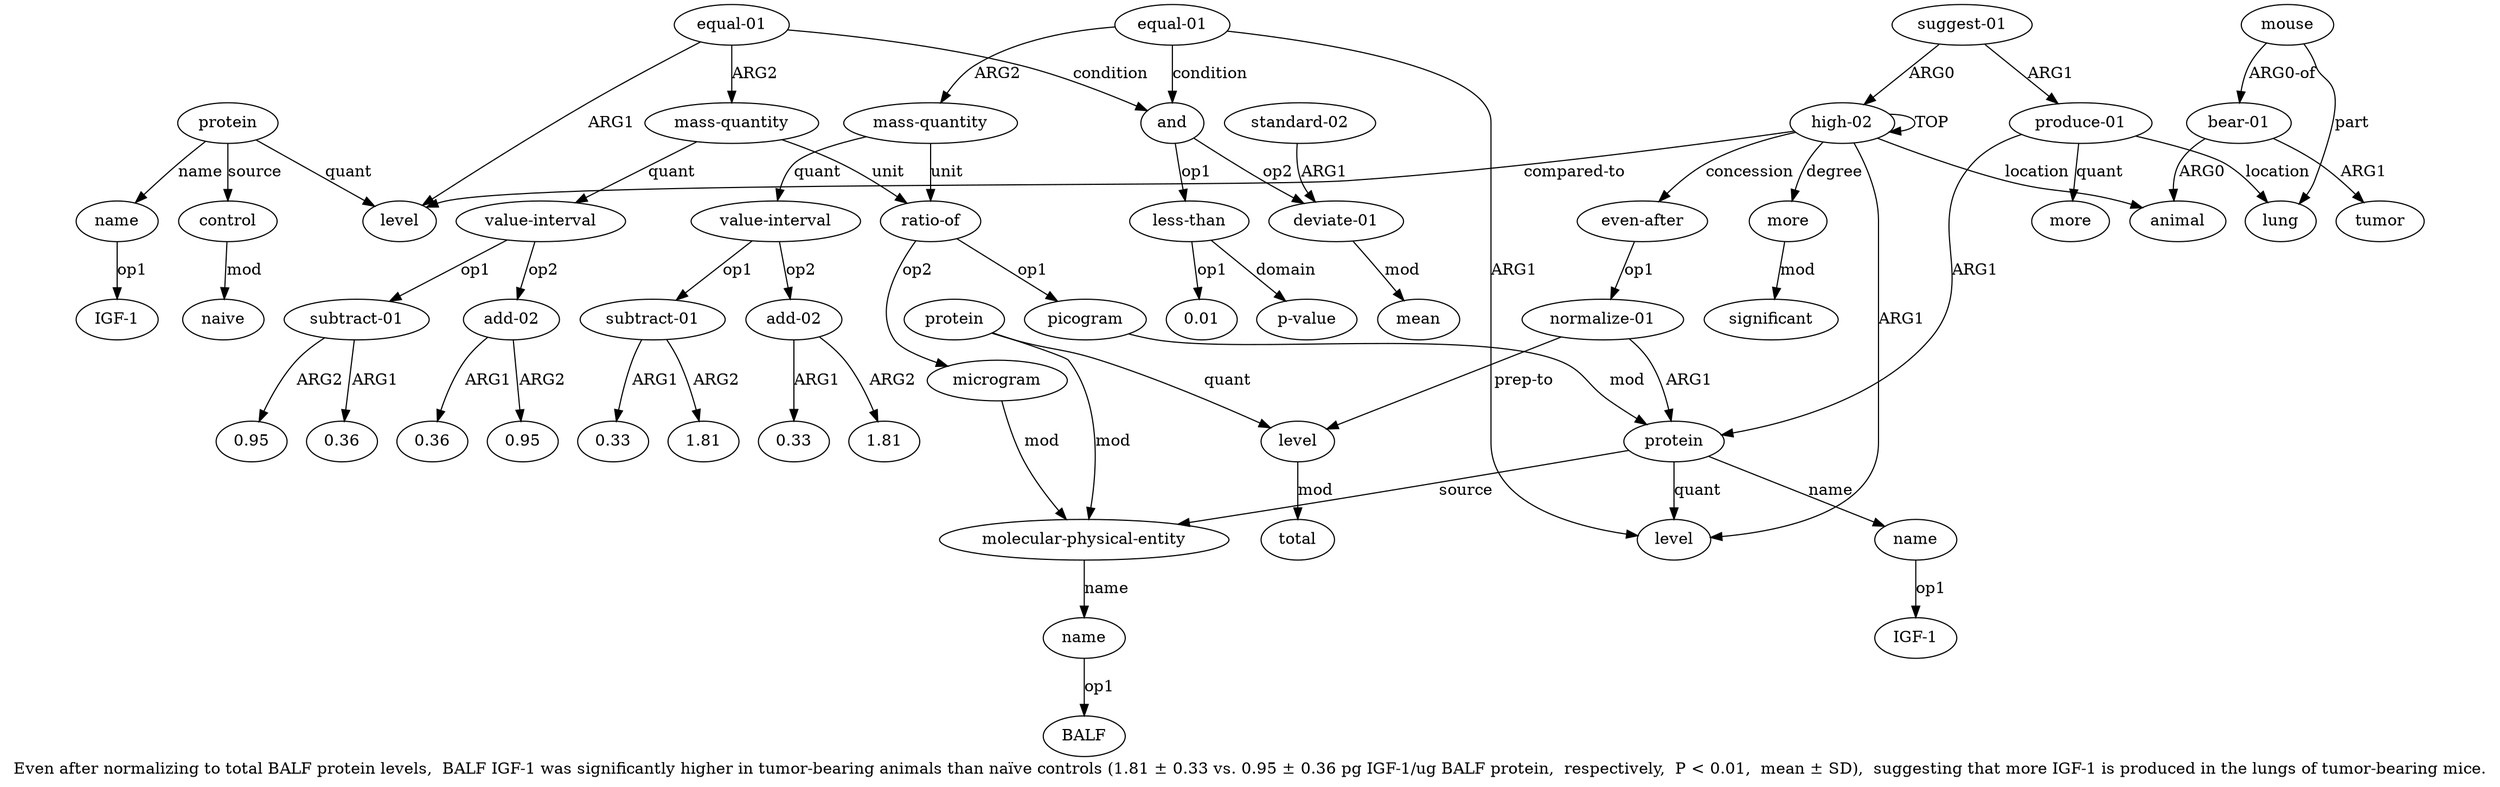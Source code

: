digraph  {
	graph [label="Even after normalizing to total BALF protein levels,  BALF IGF-1 was significantly higher in tumor-bearing animals than naïve controls (\
1.81 ± 0.33 vs. 0.95 ± 0.36 pg IGF-1/ug BALF protein,  respectively,  P < 0.01,  mean ± SD),  suggesting that more IGF-1 is produced \
in the lungs of tumor-bearing mice."];
	node [label="\N"];
	a20	 [color=black,
		gold_ind=20,
		gold_label="even-after",
		label="even-after",
		test_ind=20,
		test_label="even-after"];
	a21	 [color=black,
		gold_ind=21,
		gold_label="normalize-01",
		label="normalize-01",
		test_ind=21,
		test_label="normalize-01"];
	a20 -> a21 [key=0,
	color=black,
	gold_label=op1,
	label=op1,
	test_label=op1];
a22 [color=black,
	gold_ind=22,
	gold_label=level,
	label=level,
	test_ind=22,
	test_label=level];
a21 -> a22 [key=0,
color=black,
gold_label="prep-to",
label="prep-to",
test_label="prep-to"];
a2 [color=black,
gold_ind=2,
gold_label=protein,
label=protein,
test_ind=2,
test_label=protein];
a21 -> a2 [key=0,
color=black,
gold_label=ARG1,
label=ARG1,
test_label=ARG1];
a24 [color=black,
gold_ind=24,
gold_label=total,
label=total,
test_ind=24,
test_label=total];
a22 -> a24 [key=0,
color=black,
gold_label=mod,
label=mod,
test_label=mod];
a23 [color=black,
gold_ind=23,
gold_label=protein,
label=protein,
test_ind=23,
test_label=protein];
a23 -> a22 [key=0,
color=black,
gold_label=quant,
label=quant,
test_label=quant];
a4 [color=black,
gold_ind=4,
gold_label="molecular-physical-entity",
label="molecular-physical-entity",
test_ind=4,
test_label="molecular-physical-entity"];
a23 -> a4 [key=0,
color=black,
gold_label=mod,
label=mod,
test_label=mod];
a25 [color=black,
gold_ind=25,
gold_label=level,
label=level,
test_ind=25,
test_label=level];
a26 [color=black,
gold_ind=26,
gold_label=protein,
label=protein,
test_ind=26,
test_label=protein];
a26 -> a25 [key=0,
color=black,
gold_label=quant,
label=quant,
test_label=quant];
a27 [color=black,
gold_ind=27,
gold_label=name,
label=name,
test_ind=27,
test_label=name];
a26 -> a27 [key=0,
color=black,
gold_label=name,
label=name,
test_label=name];
a28 [color=black,
gold_ind=28,
gold_label=control,
label=control,
test_ind=28,
test_label=control];
a26 -> a28 [key=0,
color=black,
gold_label=source,
label=source,
test_label=source];
"a27 IGF-1" [color=black,
gold_ind=-1,
gold_label="IGF-1",
label="IGF-1",
test_ind=-1,
test_label="IGF-1"];
a27 -> "a27 IGF-1" [key=0,
color=black,
gold_label=op1,
label=op1,
test_label=op1];
a29 [color=black,
gold_ind=29,
gold_label=naive,
label=naive,
test_ind=29,
test_label=naive];
a28 -> a29 [key=0,
color=black,
gold_label=mod,
label=mod,
test_label=mod];
a31 [color=black,
gold_ind=31,
gold_label="mass-quantity",
label="mass-quantity",
test_ind=31,
test_label="mass-quantity"];
a32 [color=black,
gold_ind=32,
gold_label="value-interval",
label="value-interval",
test_ind=32,
test_label="value-interval"];
a31 -> a32 [key=0,
color=black,
gold_label=quant,
label=quant,
test_label=quant];
a8 [color=black,
gold_ind=8,
gold_label="ratio-of",
label="ratio-of",
test_ind=8,
test_label="ratio-of"];
a31 -> a8 [key=0,
color=black,
gold_label=unit,
label=unit,
test_label=unit];
a30 [color=black,
gold_ind=30,
gold_label="equal-01",
label="equal-01",
test_ind=30,
test_label="equal-01"];
a30 -> a25 [key=0,
color=black,
gold_label=ARG1,
label=ARG1,
test_label=ARG1];
a30 -> a31 [key=0,
color=black,
gold_label=ARG2,
label=ARG2,
test_label=ARG2];
a14 [color=black,
gold_ind=14,
gold_label=and,
label=and,
test_ind=14,
test_label=and];
a30 -> a14 [key=0,
color=black,
gold_label=condition,
label=condition,
test_label=condition];
a37 [color=black,
gold_ind=37,
gold_label=tumor,
label=tumor,
test_ind=37,
test_label=tumor];
"a13 1.81" [color=black,
gold_ind=-1,
gold_label=1.81,
label=1.81,
test_ind=-1,
test_label=1.81];
a36 [color=black,
gold_ind=36,
gold_label="bear-01",
label="bear-01",
test_ind=36,
test_label="bear-01"];
a36 -> a37 [key=0,
color=black,
gold_label=ARG1,
label=ARG1,
test_label=ARG1];
a35 [color=black,
gold_ind=35,
gold_label=animal,
label=animal,
test_ind=35,
test_label=animal];
a36 -> a35 [key=0,
color=black,
gold_label=ARG0,
label=ARG0,
test_label=ARG0];
a33 [color=black,
gold_ind=33,
gold_label="subtract-01",
label="subtract-01",
test_ind=33,
test_label="subtract-01"];
"a33 0.36" [color=black,
gold_ind=-1,
gold_label=0.36,
label=0.36,
test_ind=-1,
test_label=0.36];
a33 -> "a33 0.36" [key=0,
color=black,
gold_label=ARG1,
label=ARG1,
test_label=ARG1];
"a33 0.95" [color=black,
gold_ind=-1,
gold_label=0.95,
label=0.95,
test_ind=-1,
test_label=0.95];
a33 -> "a33 0.95" [key=0,
color=black,
gold_label=ARG2,
label=ARG2,
test_label=ARG2];
a34 [color=black,
gold_ind=34,
gold_label="add-02",
label="add-02",
test_ind=34,
test_label="add-02"];
"a34 0.95" [color=black,
gold_ind=-1,
gold_label=0.95,
label=0.95,
test_ind=-1,
test_label=0.95];
a34 -> "a34 0.95" [key=0,
color=black,
gold_label=ARG2,
label=ARG2,
test_label=ARG2];
"a34 0.36" [color=black,
gold_ind=-1,
gold_label=0.36,
label=0.36,
test_ind=-1,
test_label=0.36];
a34 -> "a34 0.36" [key=0,
color=black,
gold_label=ARG1,
label=ARG1,
test_label=ARG1];
"a15 0.01" [color=black,
gold_ind=-1,
gold_label=0.01,
label=0.01,
test_ind=-1,
test_label=0.01];
"a12 1.81" [color=black,
gold_ind=-1,
gold_label=1.81,
label=1.81,
test_ind=-1,
test_label=1.81];
"a3 IGF-1" [color=black,
gold_ind=-1,
gold_label="IGF-1",
label="IGF-1",
test_ind=-1,
test_label="IGF-1"];
a32 -> a33 [key=0,
color=black,
gold_label=op1,
label=op1,
test_label=op1];
a32 -> a34 [key=0,
color=black,
gold_label=op2,
label=op2,
test_label=op2];
a15 [color=black,
gold_ind=15,
gold_label="less-than",
label="less-than",
test_ind=15,
test_label="less-than"];
a15 -> "a15 0.01" [key=0,
color=black,
gold_label=op1,
label=op1,
test_label=op1];
a16 [color=black,
gold_ind=16,
gold_label="p-value",
label="p-value",
test_ind=16,
test_label="p-value"];
a15 -> a16 [key=0,
color=black,
gold_label=domain,
label=domain,
test_label=domain];
a14 -> a15 [key=0,
color=black,
gold_label=op1,
label=op1,
test_label=op1];
a17 [color=black,
gold_ind=17,
gold_label="deviate-01",
label="deviate-01",
test_ind=17,
test_label="deviate-01"];
a14 -> a17 [key=0,
color=black,
gold_label=op2,
label=op2,
test_label=op2];
a18 [color=black,
gold_ind=18,
gold_label=mean,
label=mean,
test_ind=18,
test_label=mean];
a17 -> a18 [key=0,
color=black,
gold_label=mod,
label=mod,
test_label=mod];
a11 [color=black,
gold_ind=11,
gold_label="value-interval",
label="value-interval",
test_ind=11,
test_label="value-interval"];
a13 [color=black,
gold_ind=13,
gold_label="add-02",
label="add-02",
test_ind=13,
test_label="add-02"];
a11 -> a13 [key=0,
color=black,
gold_label=op2,
label=op2,
test_label=op2];
a12 [color=black,
gold_ind=12,
gold_label="subtract-01",
label="subtract-01",
test_ind=12,
test_label="subtract-01"];
a11 -> a12 [key=0,
color=black,
gold_label=op1,
label=op1,
test_label=op1];
a10 [color=black,
gold_ind=10,
gold_label=microgram,
label=microgram,
test_ind=10,
test_label=microgram];
a10 -> a4 [key=0,
color=black,
gold_label=mod,
label=mod,
test_label=mod];
a13 -> "a13 1.81" [key=0,
color=black,
gold_label=ARG2,
label=ARG2,
test_label=ARG2];
"a13 0.33" [color=black,
gold_ind=-1,
gold_label=0.33,
label=0.33,
test_ind=-1,
test_label=0.33];
a13 -> "a13 0.33" [key=0,
color=black,
gold_label=ARG1,
label=ARG1,
test_label=ARG1];
a12 -> "a12 1.81" [key=0,
color=black,
gold_label=ARG2,
label=ARG2,
test_label=ARG2];
"a12 0.33" [color=black,
gold_ind=-1,
gold_label=0.33,
label=0.33,
test_ind=-1,
test_label=0.33];
a12 -> "a12 0.33" [key=0,
color=black,
gold_label=ARG1,
label=ARG1,
test_label=ARG1];
a39 [color=black,
gold_ind=39,
gold_label="produce-01",
label="produce-01",
test_ind=39,
test_label="produce-01"];
a39 -> a2 [key=0,
color=black,
gold_label=ARG1,
label=ARG1,
test_label=ARG1];
a40 [color=black,
gold_ind=40,
gold_label=more,
label=more,
test_ind=40,
test_label=more];
a39 -> a40 [key=0,
color=black,
gold_label=quant,
label=quant,
test_label=quant];
a41 [color=black,
gold_ind=41,
gold_label=lung,
label=lung,
test_ind=41,
test_label=lung];
a39 -> a41 [key=0,
color=black,
gold_label=location,
label=location,
test_label=location];
a38 [color=black,
gold_ind=38,
gold_label="suggest-01",
label="suggest-01",
test_ind=38,
test_label="suggest-01"];
a38 -> a39 [key=0,
color=black,
gold_label=ARG1,
label=ARG1,
test_label=ARG1];
a0 [color=black,
gold_ind=0,
gold_label="high-02",
label="high-02",
test_ind=0,
test_label="high-02"];
a38 -> a0 [key=0,
color=black,
gold_label=ARG0,
label=ARG0,
test_label=ARG0];
a19 [color=black,
gold_ind=19,
gold_label="standard-02",
label="standard-02",
test_ind=19,
test_label="standard-02"];
a19 -> a17 [key=0,
color=black,
gold_label=ARG1,
label=ARG1,
test_label=ARG1];
a1 [color=black,
gold_ind=1,
gold_label=level,
label=level,
test_ind=1,
test_label=level];
a0 -> a20 [key=0,
color=black,
gold_label=concession,
label=concession,
test_label=concession];
a0 -> a25 [key=0,
color=black,
gold_label="compared-to",
label="compared-to",
test_label="compared-to"];
a0 -> a35 [key=0,
color=black,
gold_label=location,
label=location,
test_label=location];
a0 -> a1 [key=0,
color=black,
gold_label=ARG1,
label=ARG1,
test_label=ARG1];
a0 -> a0 [key=0,
color=black,
gold_label=TOP,
label=TOP,
test_label=TOP];
a43 [color=black,
gold_ind=43,
gold_label=more,
label=more,
test_ind=43,
test_label=more];
a0 -> a43 [key=0,
color=black,
gold_label=degree,
label=degree,
test_label=degree];
a3 [color=black,
gold_ind=3,
gold_label=name,
label=name,
test_ind=3,
test_label=name];
a3 -> "a3 IGF-1" [key=0,
color=black,
gold_label=op1,
label=op1,
test_label=op1];
a2 -> a1 [key=0,
color=black,
gold_label=quant,
label=quant,
test_label=quant];
a2 -> a3 [key=0,
color=black,
gold_label=name,
label=name,
test_label=name];
a2 -> a4 [key=0,
color=black,
gold_label=source,
label=source,
test_label=source];
a5 [color=black,
gold_ind=5,
gold_label=name,
label=name,
test_ind=5,
test_label=name];
"a5 BALF" [color=black,
gold_ind=-1,
gold_label=BALF,
label=BALF,
test_ind=-1,
test_label=BALF];
a5 -> "a5 BALF" [key=0,
color=black,
gold_label=op1,
label=op1,
test_label=op1];
a4 -> a5 [key=0,
color=black,
gold_label=name,
label=name,
test_label=name];
a7 [color=black,
gold_ind=7,
gold_label="mass-quantity",
label="mass-quantity",
test_ind=7,
test_label="mass-quantity"];
a7 -> a11 [key=0,
color=black,
gold_label=quant,
label=quant,
test_label=quant];
a7 -> a8 [key=0,
color=black,
gold_label=unit,
label=unit,
test_label=unit];
a6 [color=black,
gold_ind=6,
gold_label="equal-01",
label="equal-01",
test_ind=6,
test_label="equal-01"];
a6 -> a14 [key=0,
color=black,
gold_label=condition,
label=condition,
test_label=condition];
a6 -> a1 [key=0,
color=black,
gold_label=ARG1,
label=ARG1,
test_label=ARG1];
a6 -> a7 [key=0,
color=black,
gold_label=ARG2,
label=ARG2,
test_label=ARG2];
a9 [color=black,
gold_ind=9,
gold_label=picogram,
label=picogram,
test_ind=9,
test_label=picogram];
a9 -> a2 [key=0,
color=black,
gold_label=mod,
label=mod,
test_label=mod];
a8 -> a10 [key=0,
color=black,
gold_label=op2,
label=op2,
test_label=op2];
a8 -> a9 [key=0,
color=black,
gold_label=op1,
label=op1,
test_label=op1];
a44 [color=black,
gold_ind=44,
gold_label=significant,
label=significant,
test_ind=44,
test_label=significant];
a42 [color=black,
gold_ind=42,
gold_label=mouse,
label=mouse,
test_ind=42,
test_label=mouse];
a42 -> a36 [key=0,
color=black,
gold_label="ARG0-of",
label="ARG0-of",
test_label="ARG0-of"];
a42 -> a41 [key=0,
color=black,
gold_label=part,
label=part,
test_label=part];
a43 -> a44 [key=0,
color=black,
gold_label=mod,
label=mod,
test_label=mod];
}
